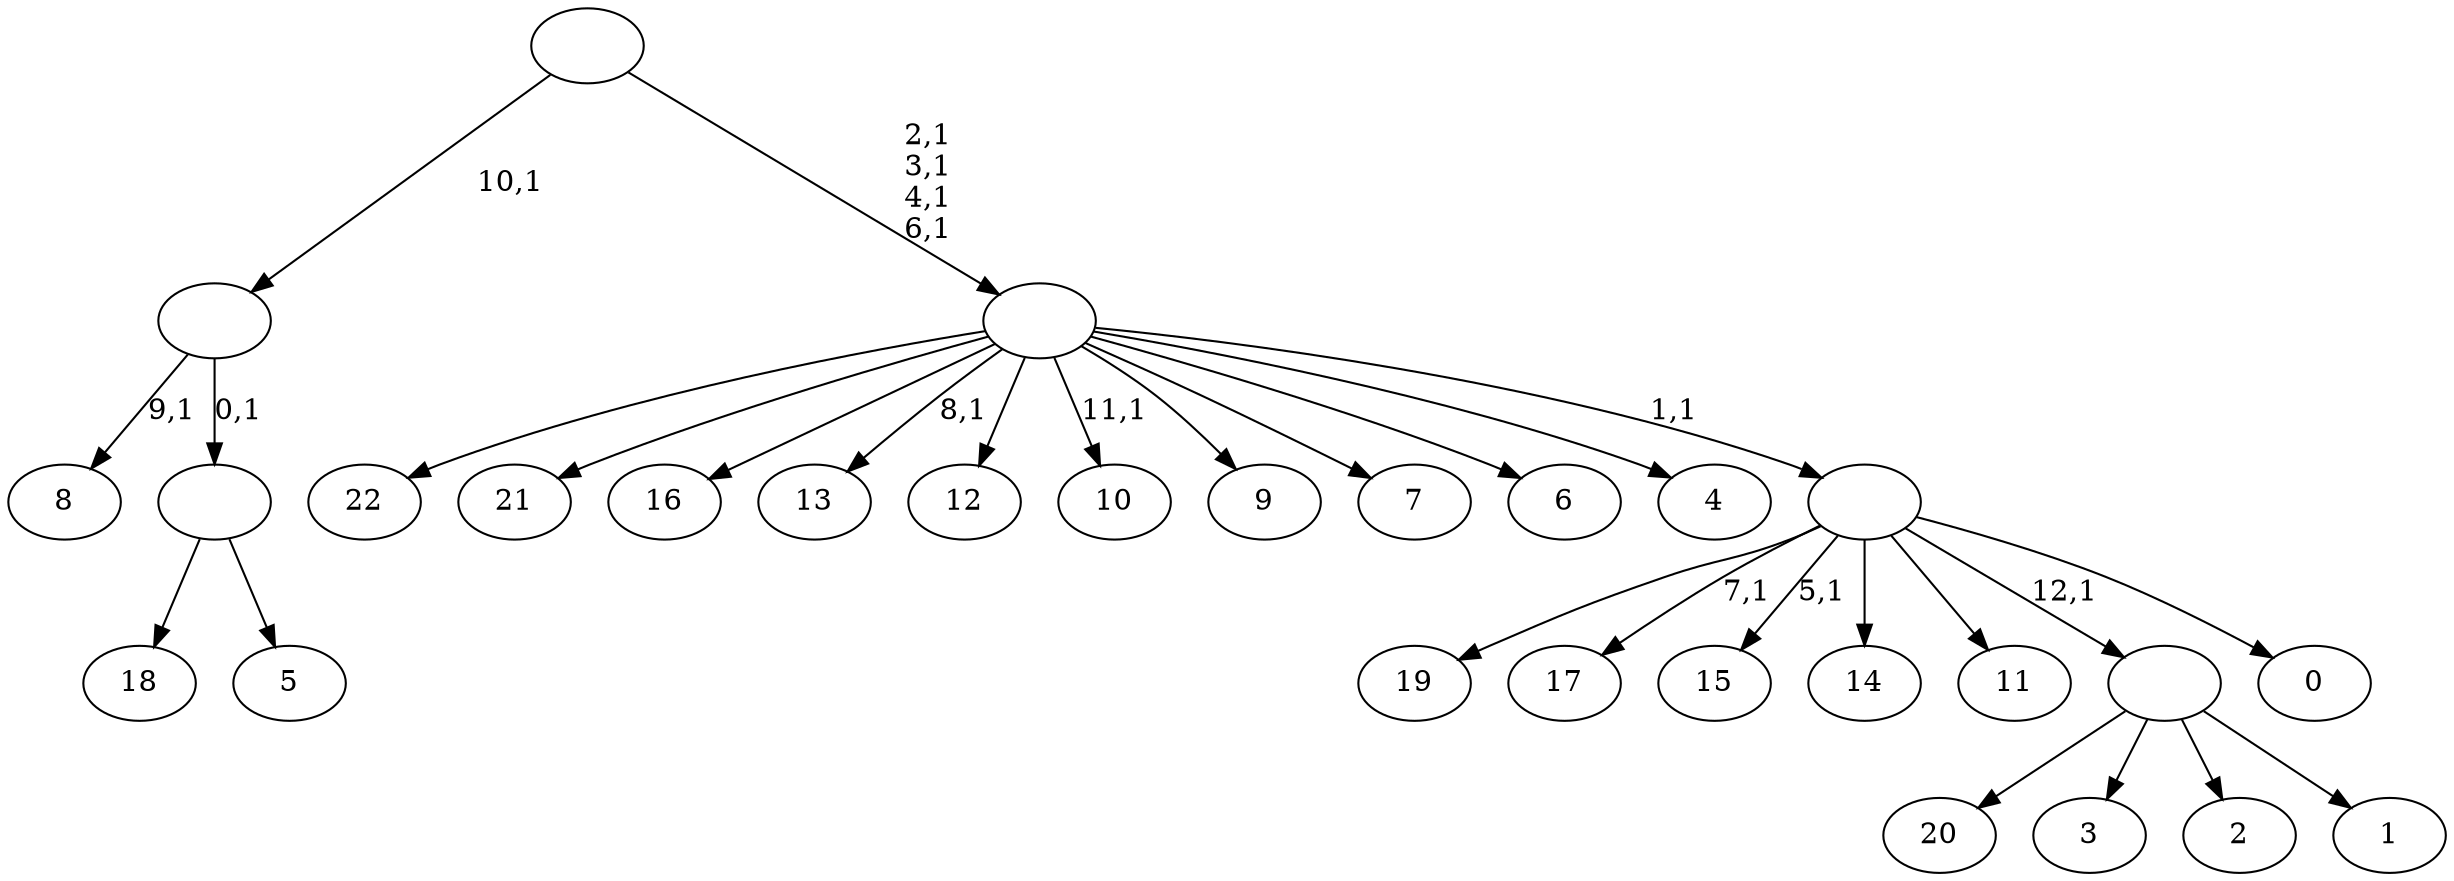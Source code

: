digraph T {
	36 [label="22"]
	35 [label="21"]
	34 [label="20"]
	33 [label="19"]
	32 [label="18"]
	31 [label="17"]
	29 [label="16"]
	28 [label="15"]
	26 [label="14"]
	25 [label="13"]
	23 [label="12"]
	22 [label="11"]
	21 [label="10"]
	19 [label="9"]
	18 [label="8"]
	16 [label="7"]
	15 [label="6"]
	14 [label="5"]
	13 [label=""]
	12 [label=""]
	11 [label="4"]
	10 [label="3"]
	9 [label="2"]
	8 [label="1"]
	7 [label=""]
	6 [label="0"]
	5 [label=""]
	4 [label=""]
	0 [label=""]
	13 -> 32 [label=""]
	13 -> 14 [label=""]
	12 -> 18 [label="9,1"]
	12 -> 13 [label="0,1"]
	7 -> 34 [label=""]
	7 -> 10 [label=""]
	7 -> 9 [label=""]
	7 -> 8 [label=""]
	5 -> 28 [label="5,1"]
	5 -> 31 [label="7,1"]
	5 -> 33 [label=""]
	5 -> 26 [label=""]
	5 -> 22 [label=""]
	5 -> 7 [label="12,1"]
	5 -> 6 [label=""]
	4 -> 21 [label="11,1"]
	4 -> 25 [label="8,1"]
	4 -> 36 [label=""]
	4 -> 35 [label=""]
	4 -> 29 [label=""]
	4 -> 23 [label=""]
	4 -> 19 [label=""]
	4 -> 16 [label=""]
	4 -> 15 [label=""]
	4 -> 11 [label=""]
	4 -> 5 [label="1,1"]
	0 -> 4 [label="2,1\n3,1\n4,1\n6,1"]
	0 -> 12 [label="10,1"]
}
